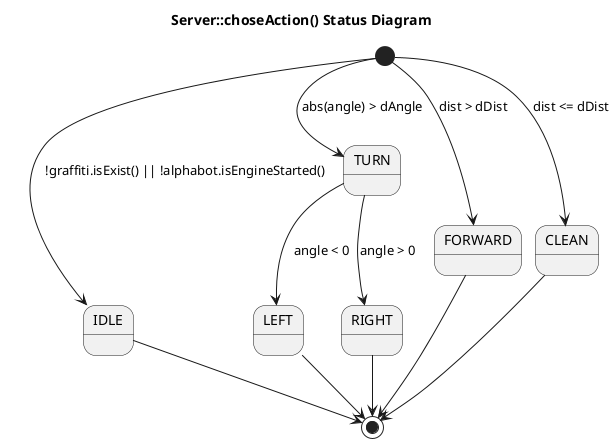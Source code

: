 @startuml Status Diagram
title Server::choseAction() Status Diagram

[*] ---> IDLE : !graffiti.isExist() || !alphabot.isEngineStarted()
IDLE --> [*]


[*] --> TURN : abs(angle) > dAngle
TURN --> LEFT : angle < 0
LEFT --> [*]
TURN --> RIGHT : angle > 0
RIGHT --> [*]

[*] --> FORWARD : dist > dDist
FORWARD --> [*]

[*] --> CLEAN : dist <= dDist
CLEAN --> [*]
@enduml